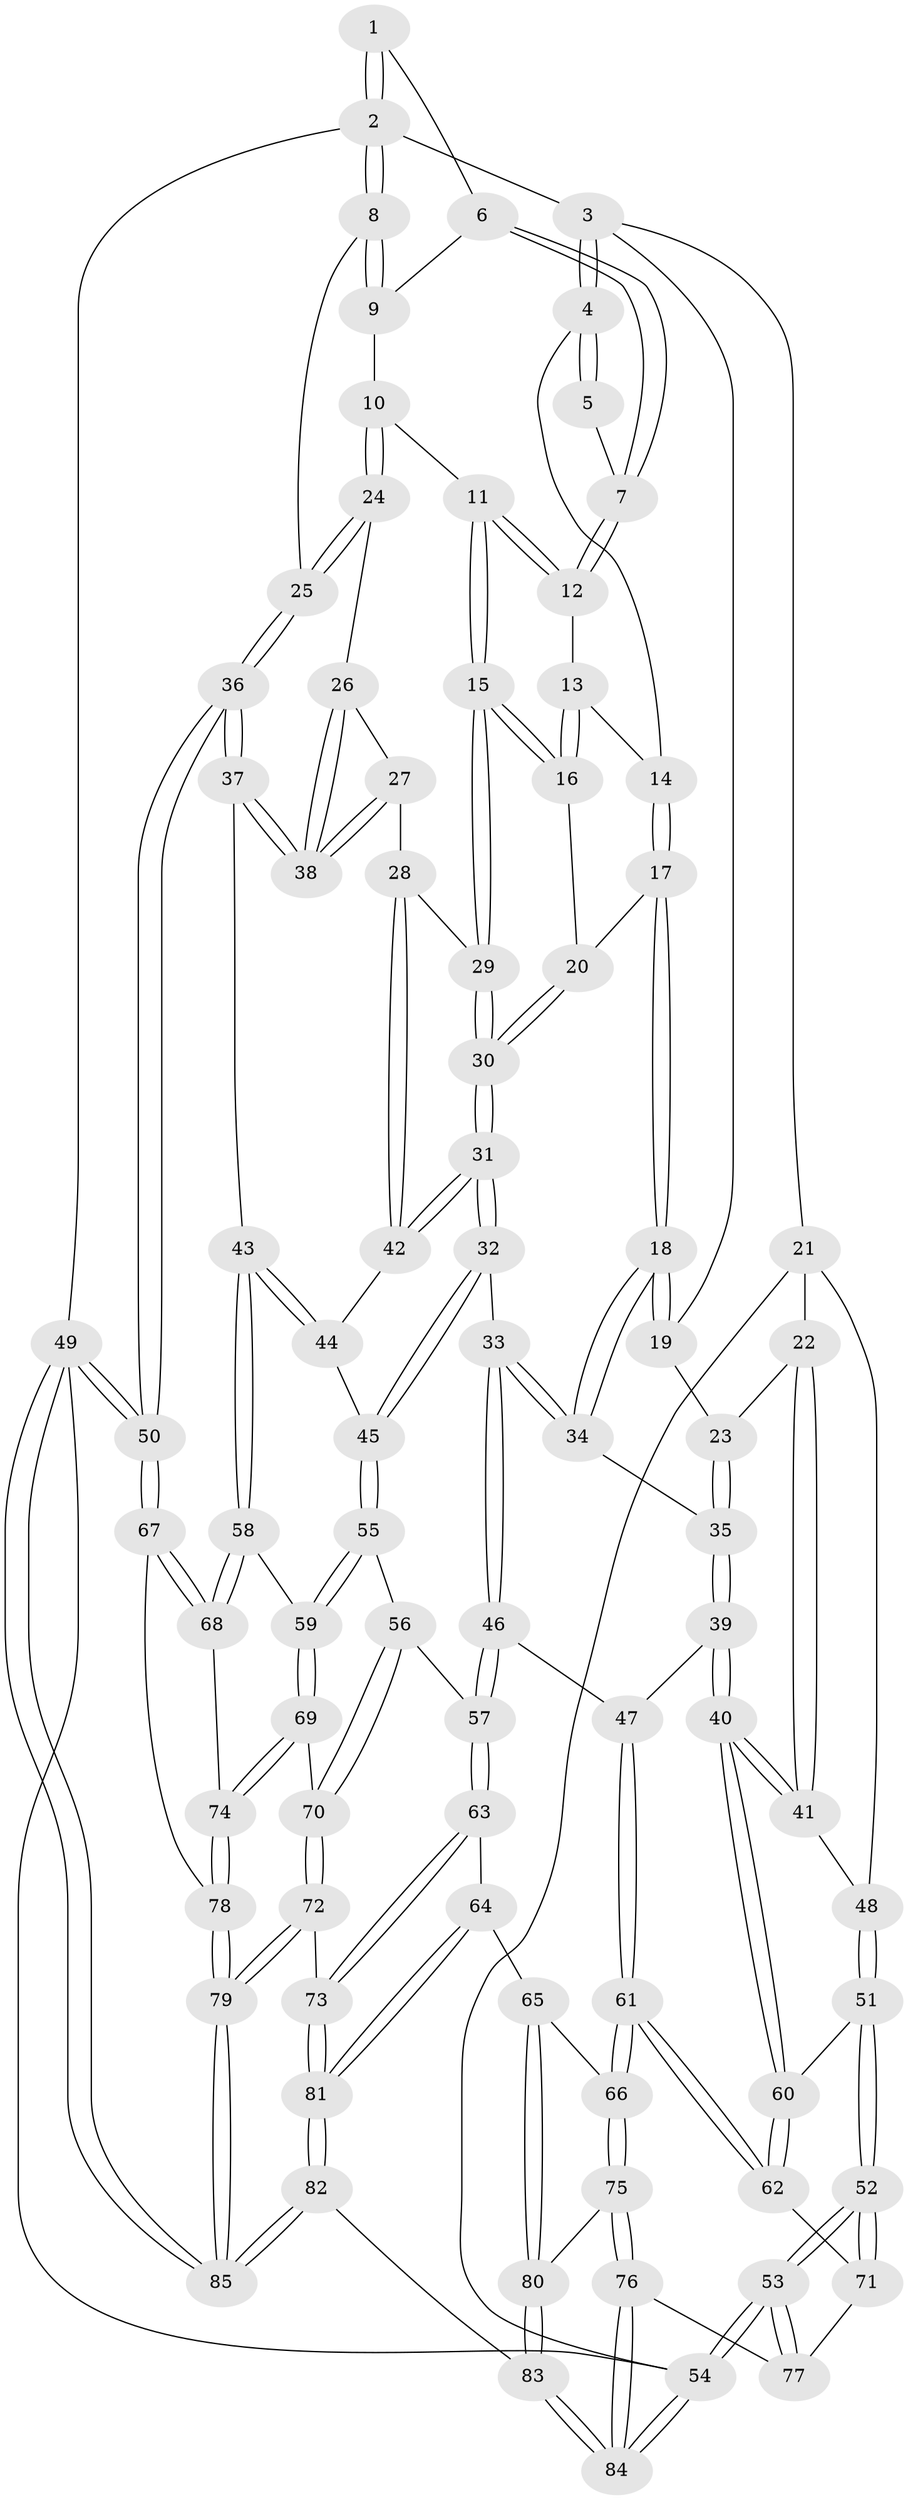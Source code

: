 // coarse degree distribution, {4: 0.36, 8: 0.02, 6: 0.12, 5: 0.4, 2: 0.02, 3: 0.08}
// Generated by graph-tools (version 1.1) at 2025/42/03/06/25 10:42:31]
// undirected, 85 vertices, 209 edges
graph export_dot {
graph [start="1"]
  node [color=gray90,style=filled];
  1 [pos="+0.9610060187507563+0"];
  2 [pos="+1+0"];
  3 [pos="+0.3460740106527343+0"];
  4 [pos="+0.4402294699614787+0"];
  5 [pos="+0.6458355240388612+0"];
  6 [pos="+0.905469707437496+0.0780272634457316"];
  7 [pos="+0.8102744036485376+0.09956129563718011"];
  8 [pos="+1+0.19713766763792748"];
  9 [pos="+0.912123895551101+0.08370777020435359"];
  10 [pos="+0.9125805634222317+0.24210273567293092"];
  11 [pos="+0.8642261852821398+0.2509745749986466"];
  12 [pos="+0.7786831025866973+0.1729113271622405"];
  13 [pos="+0.7276371114315832+0.1882307535540834"];
  14 [pos="+0.6980388383145976+0.1873938041076354"];
  15 [pos="+0.8192986179445011+0.3465489006937288"];
  16 [pos="+0.7519588723375565+0.3072833285052482"];
  17 [pos="+0.6422681207877485+0.2650430191536494"];
  18 [pos="+0.40462143101224834+0.23398281544397762"];
  19 [pos="+0.3443844806013619+0"];
  20 [pos="+0.6596245610618154+0.32806604709646764"];
  21 [pos="+0+0.3205917917603497"];
  22 [pos="+0.007718788987806075+0.2907743489779986"];
  23 [pos="+0.06336134255496964+0.26778191636361454"];
  24 [pos="+1+0.2711008714231997"];
  25 [pos="+1+0.23327408931449886"];
  26 [pos="+0.9435135430568328+0.36494034034082984"];
  27 [pos="+0.8326830631975328+0.3760387704368148"];
  28 [pos="+0.8222432907373709+0.37085271758494237"];
  29 [pos="+0.8208752355420847+0.3675405731315967"];
  30 [pos="+0.6494890399803755+0.38047305835020845"];
  31 [pos="+0.5912744988998052+0.481300604392277"];
  32 [pos="+0.5870293093259022+0.4855692576216778"];
  33 [pos="+0.5644944880718746+0.4872275718428182"];
  34 [pos="+0.3920235744555027+0.34475324496467963"];
  35 [pos="+0.2982979455112951+0.4129134890237109"];
  36 [pos="+1+0.6059332895133237"];
  37 [pos="+0.9822889993081955+0.5854259724573329"];
  38 [pos="+0.9584696982751119+0.5335033952347279"];
  39 [pos="+0.22751461444938578+0.5416573013197126"];
  40 [pos="+0.20913295088747796+0.5587315842232615"];
  41 [pos="+0.1968872912240864+0.5476190575570263"];
  42 [pos="+0.7882344392406015+0.43320952154504616"];
  43 [pos="+0.9624563907883076+0.592324535899456"];
  44 [pos="+0.7989149953905467+0.4738048109810354"];
  45 [pos="+0.7104495484880876+0.5912976846810591"];
  46 [pos="+0.496945084723208+0.6156880439185256"];
  47 [pos="+0.46927972478190877+0.6214495280679694"];
  48 [pos="+0+0.33662135503561236"];
  49 [pos="+1+1"];
  50 [pos="+1+0.774328622870648"];
  51 [pos="+0+0.5894807289776377"];
  52 [pos="+0+0.8924003091594891"];
  53 [pos="+0+1"];
  54 [pos="+0+1"];
  55 [pos="+0.7316697586024585+0.6215057733214162"];
  56 [pos="+0.5811961517206236+0.7252788866845281"];
  57 [pos="+0.5393656655706345+0.7202868454174433"];
  58 [pos="+0.8491653467995096+0.6596001627897803"];
  59 [pos="+0.8084171528443124+0.6741870486680186"];
  60 [pos="+0.17908952559577337+0.626685177694923"];
  61 [pos="+0.31152469347693595+0.7710795931730632"];
  62 [pos="+0.19106811655094663+0.6829402646181193"];
  63 [pos="+0.5021056004098561+0.78985683760323"];
  64 [pos="+0.4447074804449364+0.8354873460367478"];
  65 [pos="+0.42140525468677625+0.830077469959843"];
  66 [pos="+0.31570129606979624+0.7779044415588209"];
  67 [pos="+1+0.8367944603832984"];
  68 [pos="+0.9453057227240529+0.8170365515590815"];
  69 [pos="+0.7839840755342069+0.7512505070866579"];
  70 [pos="+0.693864931493814+0.818649466665144"];
  71 [pos="+0.14398992161182206+0.7475912769725757"];
  72 [pos="+0.6654245579734691+0.8894203886590302"];
  73 [pos="+0.6609707781023598+0.889536603324362"];
  74 [pos="+0.8523192072394391+0.8598264678529027"];
  75 [pos="+0.27954465685215873+0.8813668797148091"];
  76 [pos="+0.22848407078676303+0.9631991270486968"];
  77 [pos="+0.13264558232057194+0.8488414852363213"];
  78 [pos="+0.8638086506914853+0.977356302890715"];
  79 [pos="+0.814128866873302+1"];
  80 [pos="+0.35870642182757967+0.9395922874752556"];
  81 [pos="+0.4946983611061814+0.9539425598913144"];
  82 [pos="+0.436043318765064+1"];
  83 [pos="+0.36307904326190327+1"];
  84 [pos="+0.2097264231216094+1"];
  85 [pos="+0.8241712059746028+1"];
  1 -- 2;
  1 -- 2;
  1 -- 6;
  2 -- 3;
  2 -- 8;
  2 -- 8;
  2 -- 49;
  3 -- 4;
  3 -- 4;
  3 -- 19;
  3 -- 21;
  4 -- 5;
  4 -- 5;
  4 -- 14;
  5 -- 7;
  6 -- 7;
  6 -- 7;
  6 -- 9;
  7 -- 12;
  7 -- 12;
  8 -- 9;
  8 -- 9;
  8 -- 25;
  9 -- 10;
  10 -- 11;
  10 -- 24;
  10 -- 24;
  11 -- 12;
  11 -- 12;
  11 -- 15;
  11 -- 15;
  12 -- 13;
  13 -- 14;
  13 -- 16;
  13 -- 16;
  14 -- 17;
  14 -- 17;
  15 -- 16;
  15 -- 16;
  15 -- 29;
  15 -- 29;
  16 -- 20;
  17 -- 18;
  17 -- 18;
  17 -- 20;
  18 -- 19;
  18 -- 19;
  18 -- 34;
  18 -- 34;
  19 -- 23;
  20 -- 30;
  20 -- 30;
  21 -- 22;
  21 -- 48;
  21 -- 54;
  22 -- 23;
  22 -- 41;
  22 -- 41;
  23 -- 35;
  23 -- 35;
  24 -- 25;
  24 -- 25;
  24 -- 26;
  25 -- 36;
  25 -- 36;
  26 -- 27;
  26 -- 38;
  26 -- 38;
  27 -- 28;
  27 -- 38;
  27 -- 38;
  28 -- 29;
  28 -- 42;
  28 -- 42;
  29 -- 30;
  29 -- 30;
  30 -- 31;
  30 -- 31;
  31 -- 32;
  31 -- 32;
  31 -- 42;
  31 -- 42;
  32 -- 33;
  32 -- 45;
  32 -- 45;
  33 -- 34;
  33 -- 34;
  33 -- 46;
  33 -- 46;
  34 -- 35;
  35 -- 39;
  35 -- 39;
  36 -- 37;
  36 -- 37;
  36 -- 50;
  36 -- 50;
  37 -- 38;
  37 -- 38;
  37 -- 43;
  39 -- 40;
  39 -- 40;
  39 -- 47;
  40 -- 41;
  40 -- 41;
  40 -- 60;
  40 -- 60;
  41 -- 48;
  42 -- 44;
  43 -- 44;
  43 -- 44;
  43 -- 58;
  43 -- 58;
  44 -- 45;
  45 -- 55;
  45 -- 55;
  46 -- 47;
  46 -- 57;
  46 -- 57;
  47 -- 61;
  47 -- 61;
  48 -- 51;
  48 -- 51;
  49 -- 50;
  49 -- 50;
  49 -- 85;
  49 -- 85;
  49 -- 54;
  50 -- 67;
  50 -- 67;
  51 -- 52;
  51 -- 52;
  51 -- 60;
  52 -- 53;
  52 -- 53;
  52 -- 71;
  52 -- 71;
  53 -- 54;
  53 -- 54;
  53 -- 77;
  53 -- 77;
  54 -- 84;
  54 -- 84;
  55 -- 56;
  55 -- 59;
  55 -- 59;
  56 -- 57;
  56 -- 70;
  56 -- 70;
  57 -- 63;
  57 -- 63;
  58 -- 59;
  58 -- 68;
  58 -- 68;
  59 -- 69;
  59 -- 69;
  60 -- 62;
  60 -- 62;
  61 -- 62;
  61 -- 62;
  61 -- 66;
  61 -- 66;
  62 -- 71;
  63 -- 64;
  63 -- 73;
  63 -- 73;
  64 -- 65;
  64 -- 81;
  64 -- 81;
  65 -- 66;
  65 -- 80;
  65 -- 80;
  66 -- 75;
  66 -- 75;
  67 -- 68;
  67 -- 68;
  67 -- 78;
  68 -- 74;
  69 -- 70;
  69 -- 74;
  69 -- 74;
  70 -- 72;
  70 -- 72;
  71 -- 77;
  72 -- 73;
  72 -- 79;
  72 -- 79;
  73 -- 81;
  73 -- 81;
  74 -- 78;
  74 -- 78;
  75 -- 76;
  75 -- 76;
  75 -- 80;
  76 -- 77;
  76 -- 84;
  76 -- 84;
  78 -- 79;
  78 -- 79;
  79 -- 85;
  79 -- 85;
  80 -- 83;
  80 -- 83;
  81 -- 82;
  81 -- 82;
  82 -- 83;
  82 -- 85;
  82 -- 85;
  83 -- 84;
  83 -- 84;
}
